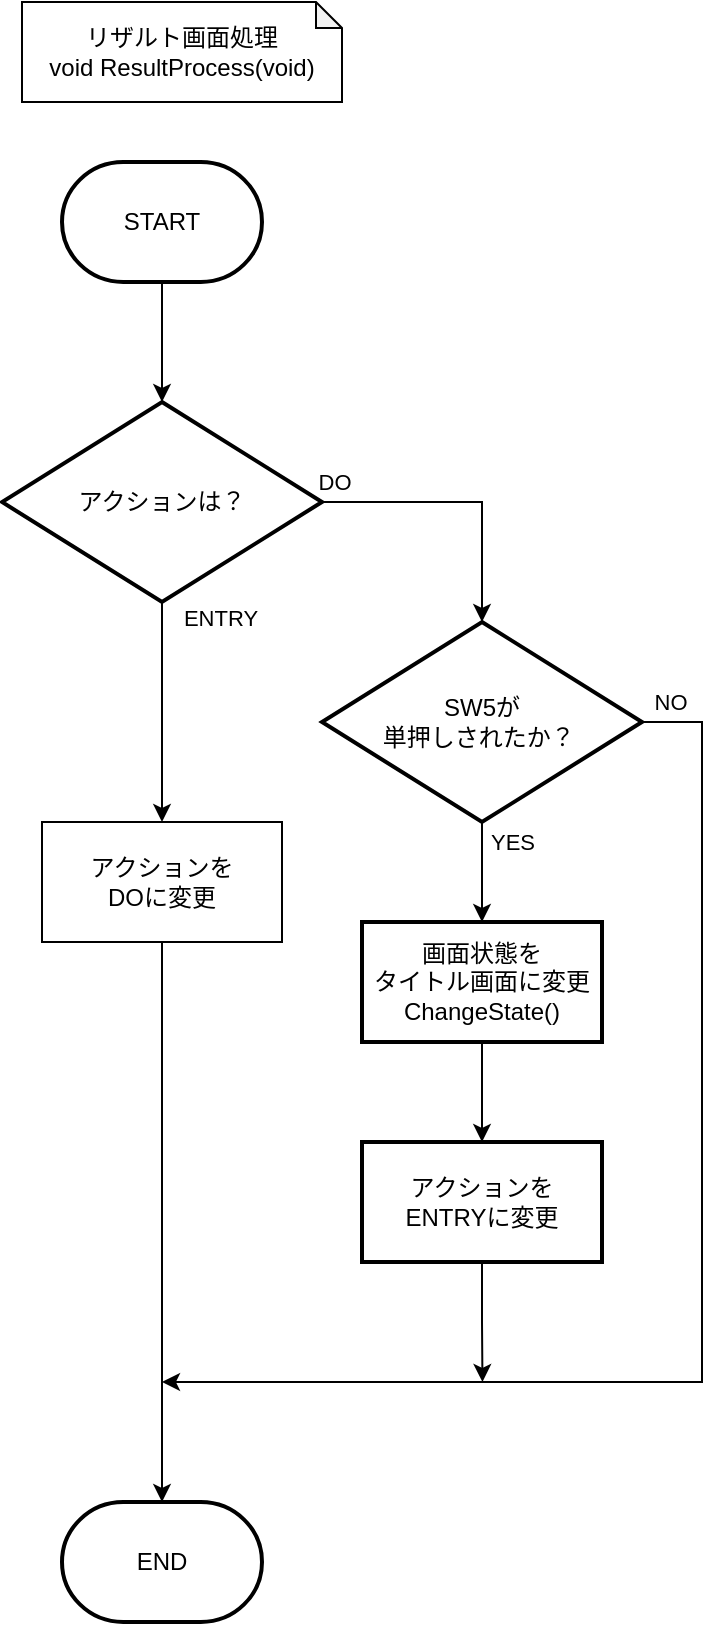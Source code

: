 <mxfile version="13.6.2" type="device"><diagram id="oQ84SIL2vPooCTDEfAfo" name="リザルト画面"><mxGraphModel dx="1093" dy="1228" grid="1" gridSize="10" guides="1" tooltips="1" connect="1" arrows="1" fold="1" page="1" pageScale="1" pageWidth="827" pageHeight="1169" math="0" shadow="0"><root><mxCell id="rS78lDXzFDFPlvf5u56l-0"/><mxCell id="rS78lDXzFDFPlvf5u56l-1" parent="rS78lDXzFDFPlvf5u56l-0"/><mxCell id="qVVodqcKiHTq1CyUcEps-7" value="リザルト画面処理&lt;br&gt;void ResultProcess(void)" style="shape=note;whiteSpace=wrap;html=1;backgroundOutline=1;darkOpacity=0.05;size=13;" parent="rS78lDXzFDFPlvf5u56l-1" vertex="1"><mxGeometry x="1076" y="180" width="160" height="50" as="geometry"/></mxCell><mxCell id="016c0aWavP0OXvxmLfyK-0" value="" style="edgeStyle=orthogonalEdgeStyle;rounded=0;orthogonalLoop=1;jettySize=auto;html=1;" parent="rS78lDXzFDFPlvf5u56l-1" source="016c0aWavP0OXvxmLfyK-1" target="016c0aWavP0OXvxmLfyK-3" edge="1"><mxGeometry relative="1" as="geometry"/></mxCell><mxCell id="016c0aWavP0OXvxmLfyK-1" value="START" style="strokeWidth=2;html=1;shape=mxgraph.flowchart.terminator;whiteSpace=wrap;" parent="rS78lDXzFDFPlvf5u56l-1" vertex="1"><mxGeometry x="1096" y="260" width="100" height="60" as="geometry"/></mxCell><mxCell id="016c0aWavP0OXvxmLfyK-11" value="DO" style="edgeStyle=orthogonalEdgeStyle;rounded=0;orthogonalLoop=1;jettySize=auto;html=1;exitX=1;exitY=0.5;exitDx=0;exitDy=0;exitPerimeter=0;entryX=0.5;entryY=0;entryDx=0;entryDy=0;entryPerimeter=0;" parent="rS78lDXzFDFPlvf5u56l-1" source="016c0aWavP0OXvxmLfyK-3" target="016c0aWavP0OXvxmLfyK-9" edge="1"><mxGeometry x="-0.914" y="10" relative="1" as="geometry"><mxPoint x="1405" y="630" as="targetPoint"/><mxPoint as="offset"/></mxGeometry></mxCell><mxCell id="016c0aWavP0OXvxmLfyK-12" value="DO" style="edgeLabel;html=1;align=center;verticalAlign=middle;resizable=0;points=[];" parent="016c0aWavP0OXvxmLfyK-11" vertex="1" connectable="0"><mxGeometry x="-0.055" y="-27" relative="1" as="geometry"><mxPoint x="-142" y="-10" as="offset"/></mxGeometry></mxCell><mxCell id="016c0aWavP0OXvxmLfyK-3" value="アクションは？" style="strokeWidth=2;html=1;shape=mxgraph.flowchart.decision;whiteSpace=wrap;" parent="rS78lDXzFDFPlvf5u56l-1" vertex="1"><mxGeometry x="1066" y="380" width="160" height="100" as="geometry"/></mxCell><mxCell id="016c0aWavP0OXvxmLfyK-6" value="END" style="strokeWidth=2;html=1;shape=mxgraph.flowchart.terminator;whiteSpace=wrap;" parent="rS78lDXzFDFPlvf5u56l-1" vertex="1"><mxGeometry x="1096" y="930" width="100" height="60" as="geometry"/></mxCell><mxCell id="016c0aWavP0OXvxmLfyK-7" value="YES" style="edgeStyle=orthogonalEdgeStyle;rounded=0;orthogonalLoop=1;jettySize=auto;html=1;" parent="rS78lDXzFDFPlvf5u56l-1" source="016c0aWavP0OXvxmLfyK-9" target="016c0aWavP0OXvxmLfyK-10" edge="1"><mxGeometry x="-0.6" y="15" relative="1" as="geometry"><mxPoint as="offset"/></mxGeometry></mxCell><mxCell id="016c0aWavP0OXvxmLfyK-8" value="NO" style="edgeStyle=orthogonalEdgeStyle;rounded=0;orthogonalLoop=1;jettySize=auto;html=1;exitX=1;exitY=0.5;exitDx=0;exitDy=0;exitPerimeter=0;" parent="rS78lDXzFDFPlvf5u56l-1" source="016c0aWavP0OXvxmLfyK-9" edge="1"><mxGeometry x="-0.955" y="10" relative="1" as="geometry"><mxPoint x="1146" y="870" as="targetPoint"/><Array as="points"><mxPoint x="1416" y="540"/><mxPoint x="1416" y="870"/><mxPoint x="1146" y="870"/></Array><mxPoint as="offset"/></mxGeometry></mxCell><mxCell id="016c0aWavP0OXvxmLfyK-9" value="SW5が&lt;br&gt;単押しされたか？&amp;nbsp;" style="strokeWidth=2;html=1;shape=mxgraph.flowchart.decision;whiteSpace=wrap;" parent="rS78lDXzFDFPlvf5u56l-1" vertex="1"><mxGeometry x="1226" y="490" width="160" height="100" as="geometry"/></mxCell><mxCell id="016c0aWavP0OXvxmLfyK-19" value="" style="edgeStyle=orthogonalEdgeStyle;rounded=0;orthogonalLoop=1;jettySize=auto;html=1;" parent="rS78lDXzFDFPlvf5u56l-1" source="016c0aWavP0OXvxmLfyK-10" target="016c0aWavP0OXvxmLfyK-18" edge="1"><mxGeometry relative="1" as="geometry"/></mxCell><mxCell id="016c0aWavP0OXvxmLfyK-10" value="画面状態を&lt;br&gt;タイトル画面に変更&lt;br&gt;ChangeState()" style="whiteSpace=wrap;html=1;strokeWidth=2;" parent="rS78lDXzFDFPlvf5u56l-1" vertex="1"><mxGeometry x="1246" y="640" width="120" height="60" as="geometry"/></mxCell><mxCell id="016c0aWavP0OXvxmLfyK-14" value="ENTRY" style="edgeStyle=orthogonalEdgeStyle;rounded=0;orthogonalLoop=1;jettySize=auto;html=1;entryX=0.5;entryY=0;entryDx=0;entryDy=0;" parent="rS78lDXzFDFPlvf5u56l-1" source="016c0aWavP0OXvxmLfyK-3" target="016c0aWavP0OXvxmLfyK-15" edge="1"><mxGeometry x="-0.857" y="29" relative="1" as="geometry"><mxPoint x="1146" y="550" as="targetPoint"/><mxPoint x="1146" y="480" as="sourcePoint"/><mxPoint as="offset"/></mxGeometry></mxCell><mxCell id="016c0aWavP0OXvxmLfyK-17" style="edgeStyle=orthogonalEdgeStyle;rounded=0;orthogonalLoop=1;jettySize=auto;html=1;exitX=0.5;exitY=1;exitDx=0;exitDy=0;entryX=0.5;entryY=0;entryDx=0;entryDy=0;entryPerimeter=0;" parent="rS78lDXzFDFPlvf5u56l-1" source="016c0aWavP0OXvxmLfyK-15" target="016c0aWavP0OXvxmLfyK-6" edge="1"><mxGeometry relative="1" as="geometry"/></mxCell><mxCell id="016c0aWavP0OXvxmLfyK-15" value="アクションを&lt;br&gt;DOに変更" style="whiteSpace=wrap;html=1;" parent="rS78lDXzFDFPlvf5u56l-1" vertex="1"><mxGeometry x="1086" y="590" width="120" height="60" as="geometry"/></mxCell><mxCell id="PJ5KWCaspe3XdBtn2XZ3-1" style="edgeStyle=orthogonalEdgeStyle;rounded=0;orthogonalLoop=1;jettySize=auto;html=1;exitX=0.5;exitY=1;exitDx=0;exitDy=0;strokeWidth=1;" parent="rS78lDXzFDFPlvf5u56l-1" source="016c0aWavP0OXvxmLfyK-18" edge="1"><mxGeometry relative="1" as="geometry"><mxPoint x="1306.235" y="870" as="targetPoint"/><Array as="points"><mxPoint x="1306" y="840"/><mxPoint x="1306" y="840"/></Array></mxGeometry></mxCell><mxCell id="016c0aWavP0OXvxmLfyK-18" value="アクションを&lt;br&gt;ENTRYに変更" style="whiteSpace=wrap;html=1;strokeWidth=2;" parent="rS78lDXzFDFPlvf5u56l-1" vertex="1"><mxGeometry x="1246" y="750" width="120" height="60" as="geometry"/></mxCell></root></mxGraphModel></diagram></mxfile>